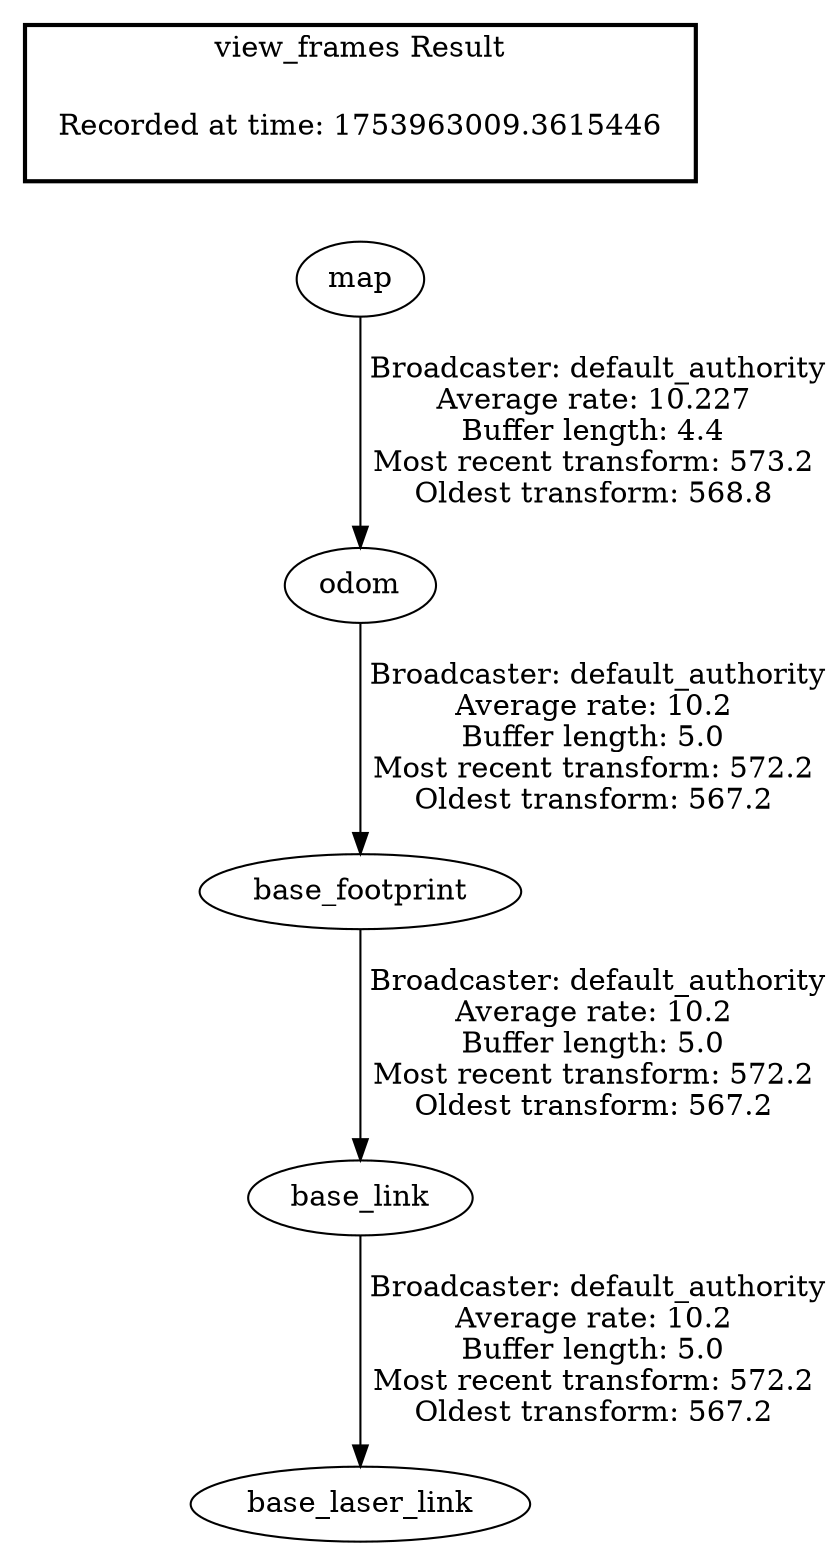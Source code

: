 digraph G {
"odom" -> "base_footprint"[label=" Broadcaster: default_authority\nAverage rate: 10.2\nBuffer length: 5.0\nMost recent transform: 572.2\nOldest transform: 567.2\n"];
"map" -> "odom"[label=" Broadcaster: default_authority\nAverage rate: 10.227\nBuffer length: 4.4\nMost recent transform: 573.2\nOldest transform: 568.8\n"];
"base_footprint" -> "base_link"[label=" Broadcaster: default_authority\nAverage rate: 10.2\nBuffer length: 5.0\nMost recent transform: 572.2\nOldest transform: 567.2\n"];
"base_link" -> "base_laser_link"[label=" Broadcaster: default_authority\nAverage rate: 10.2\nBuffer length: 5.0\nMost recent transform: 572.2\nOldest transform: 567.2\n"];
edge [style=invis];
 subgraph cluster_legend { style=bold; color=black; label ="view_frames Result";
"Recorded at time: 1753963009.3615446"[ shape=plaintext ] ;
}->"map";
}